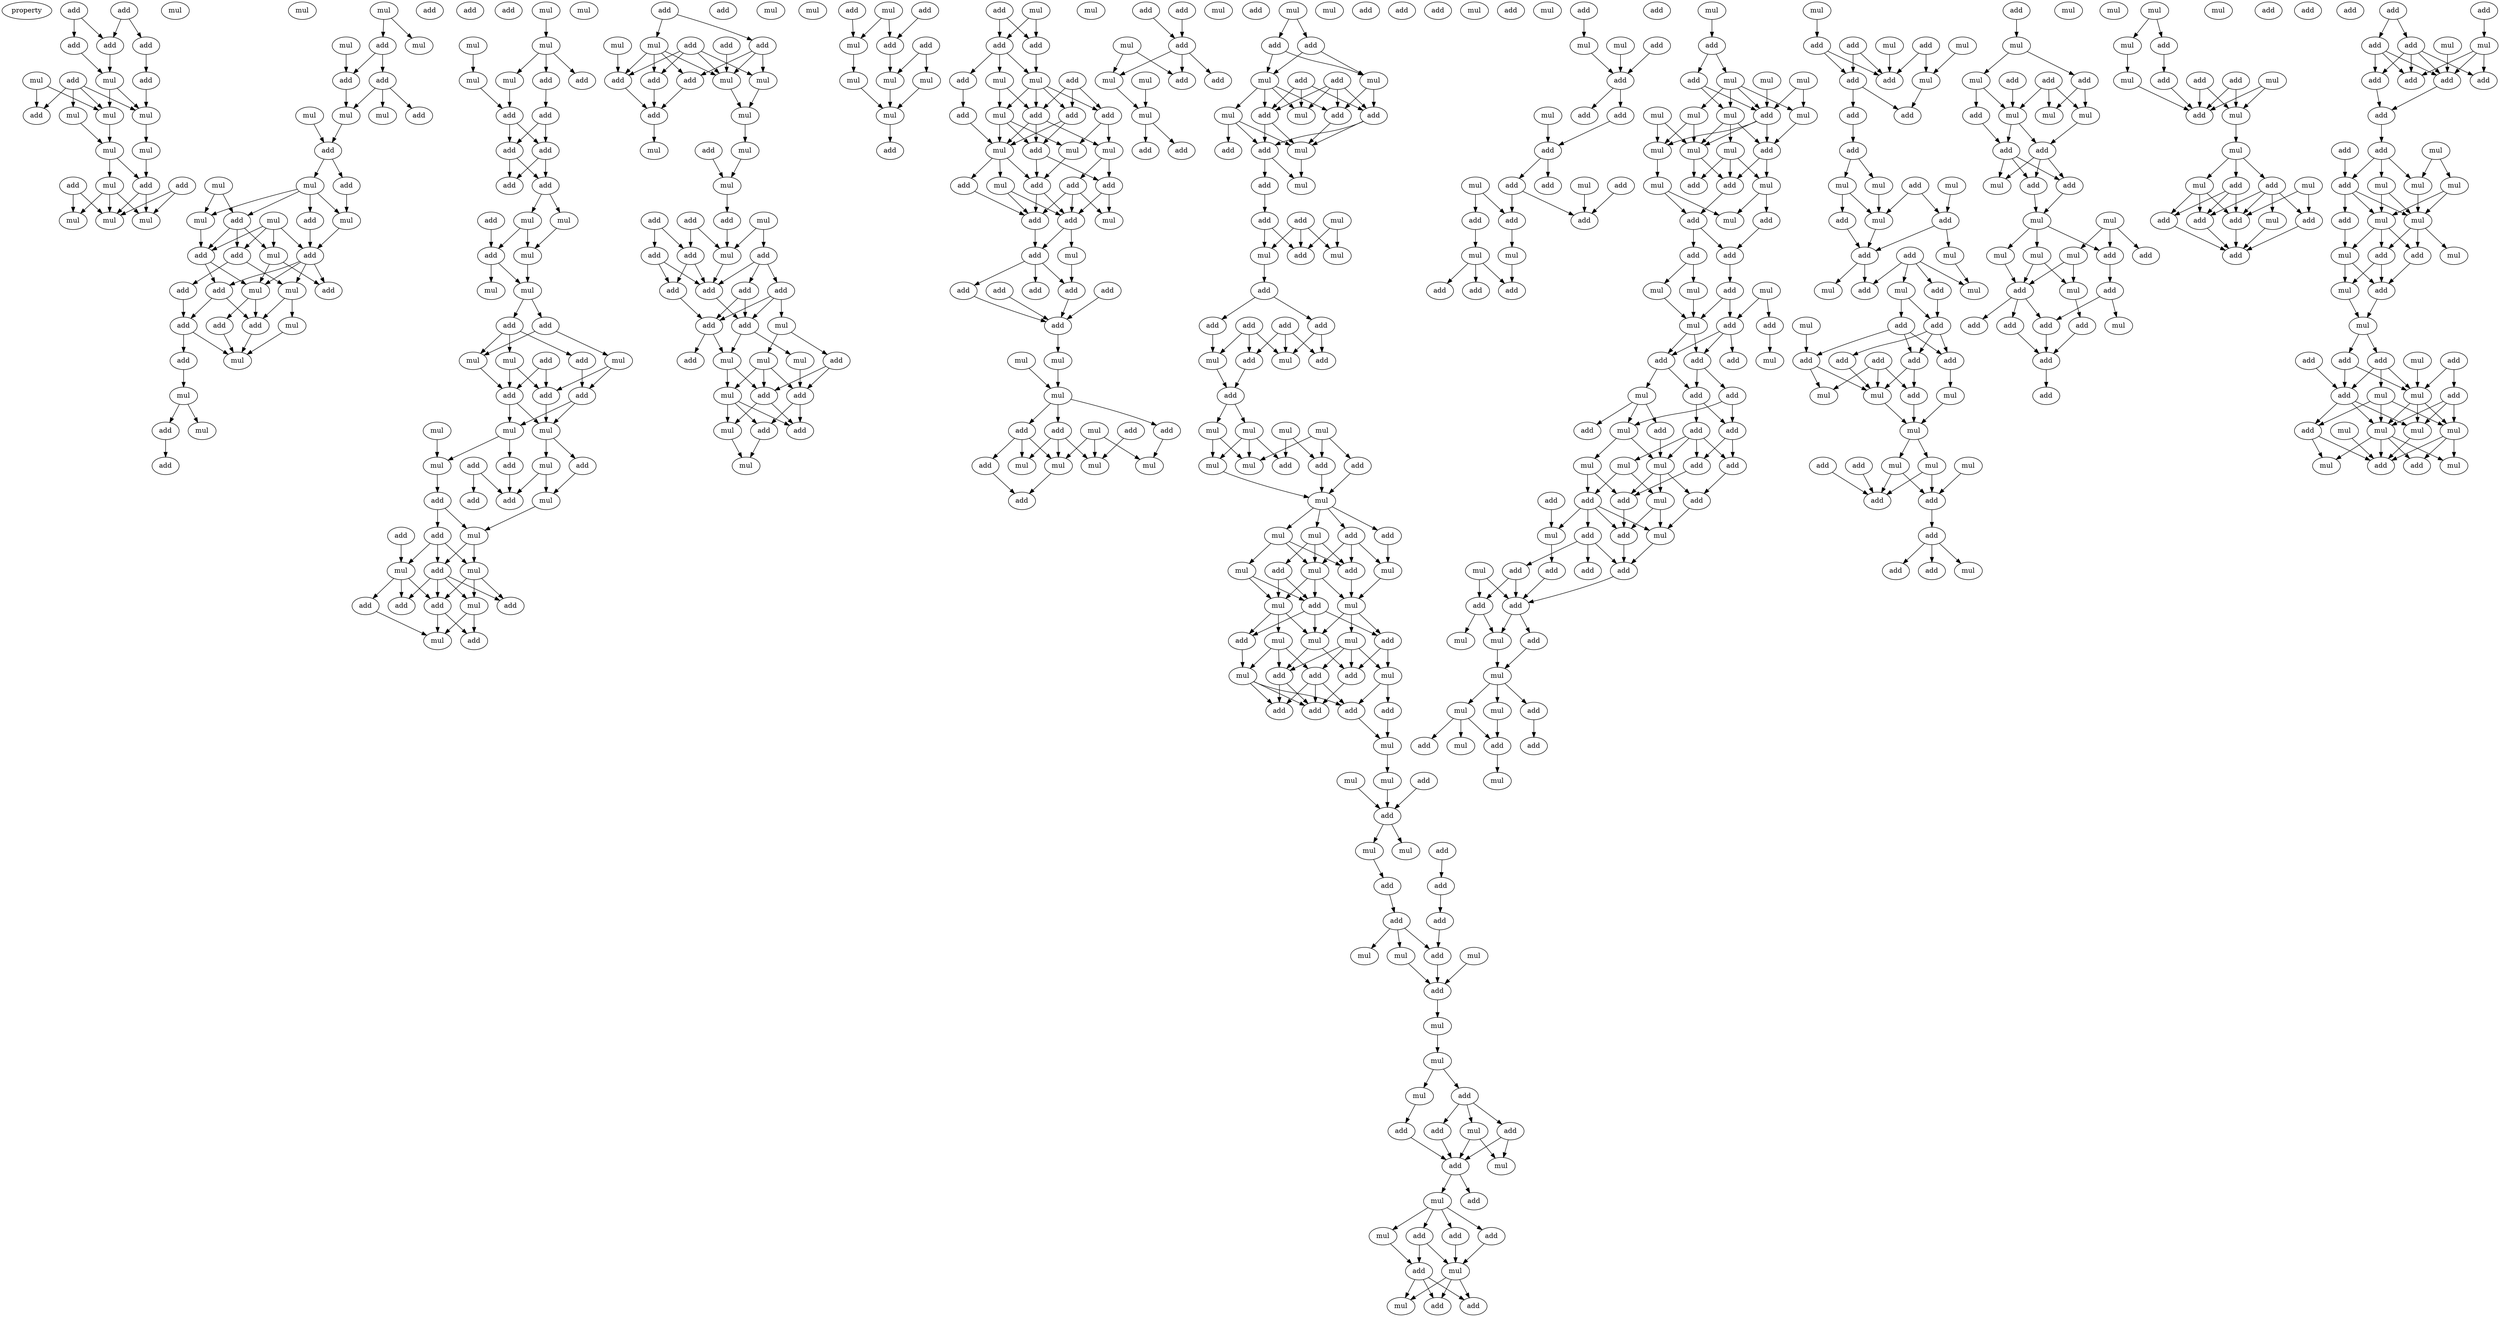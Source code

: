 digraph {
    node [fontcolor=black]
    property [mul=2,lf=1.8]
    0 [ label = add ];
    1 [ label = add ];
    2 [ label = add ];
    3 [ label = add ];
    4 [ label = add ];
    5 [ label = mul ];
    6 [ label = mul ];
    7 [ label = add ];
    8 [ label = add ];
    9 [ label = add ];
    10 [ label = mul ];
    11 [ label = mul ];
    12 [ label = mul ];
    13 [ label = mul ];
    14 [ label = mul ];
    15 [ label = mul ];
    16 [ label = mul ];
    17 [ label = add ];
    18 [ label = add ];
    19 [ label = add ];
    20 [ label = mul ];
    21 [ label = mul ];
    22 [ label = mul ];
    23 [ label = mul ];
    24 [ label = mul ];
    25 [ label = add ];
    26 [ label = add ];
    27 [ label = mul ];
    28 [ label = mul ];
    29 [ label = add ];
    30 [ label = add ];
    31 [ label = mul ];
    32 [ label = add ];
    33 [ label = mul ];
    34 [ label = mul ];
    35 [ label = add ];
    36 [ label = mul ];
    37 [ label = add ];
    38 [ label = add ];
    39 [ label = mul ];
    40 [ label = add ];
    41 [ label = mul ];
    42 [ label = add ];
    43 [ label = mul ];
    44 [ label = mul ];
    45 [ label = add ];
    46 [ label = add ];
    47 [ label = mul ];
    48 [ label = add ];
    49 [ label = add ];
    50 [ label = mul ];
    51 [ label = add ];
    52 [ label = add ];
    53 [ label = mul ];
    54 [ label = add ];
    55 [ label = mul ];
    56 [ label = add ];
    57 [ label = add ];
    58 [ label = add ];
    59 [ label = mul ];
    60 [ label = mul ];
    61 [ label = add ];
    62 [ label = mul ];
    63 [ label = add ];
    64 [ label = add ];
    65 [ label = mul ];
    66 [ label = mul ];
    67 [ label = mul ];
    68 [ label = mul ];
    69 [ label = add ];
    70 [ label = mul ];
    71 [ label = mul ];
    72 [ label = add ];
    73 [ label = add ];
    74 [ label = add ];
    75 [ label = add ];
    76 [ label = add ];
    77 [ label = add ];
    78 [ label = add ];
    79 [ label = add ];
    80 [ label = mul ];
    81 [ label = mul ];
    82 [ label = add ];
    83 [ label = mul ];
    84 [ label = mul ];
    85 [ label = mul ];
    86 [ label = add ];
    87 [ label = add ];
    88 [ label = add ];
    89 [ label = add ];
    90 [ label = mul ];
    91 [ label = mul ];
    92 [ label = mul ];
    93 [ label = add ];
    94 [ label = add ];
    95 [ label = add ];
    96 [ label = mul ];
    97 [ label = mul ];
    98 [ label = mul ];
    99 [ label = add ];
    100 [ label = add ];
    101 [ label = mul ];
    102 [ label = add ];
    103 [ label = mul ];
    104 [ label = add ];
    105 [ label = mul ];
    106 [ label = add ];
    107 [ label = add ];
    108 [ label = add ];
    109 [ label = mul ];
    110 [ label = add ];
    111 [ label = mul ];
    112 [ label = mul ];
    113 [ label = add ];
    114 [ label = add ];
    115 [ label = add ];
    116 [ label = add ];
    117 [ label = add ];
    118 [ label = mul ];
    119 [ label = mul ];
    120 [ label = add ];
    121 [ label = add ];
    122 [ label = add ];
    123 [ label = add ];
    124 [ label = mul ];
    125 [ label = add ];
    126 [ label = mul ];
    127 [ label = add ];
    128 [ label = mul ];
    129 [ label = add ];
    130 [ label = add ];
    131 [ label = mul ];
    132 [ label = mul ];
    133 [ label = add ];
    134 [ label = add ];
    135 [ label = mul ];
    136 [ label = add ];
    137 [ label = mul ];
    138 [ label = mul ];
    139 [ label = mul ];
    140 [ label = mul ];
    141 [ label = add ];
    142 [ label = add ];
    143 [ label = add ];
    144 [ label = add ];
    145 [ label = mul ];
    146 [ label = add ];
    147 [ label = add ];
    148 [ label = add ];
    149 [ label = add ];
    150 [ label = add ];
    151 [ label = add ];
    152 [ label = add ];
    153 [ label = mul ];
    154 [ label = add ];
    155 [ label = mul ];
    156 [ label = mul ];
    157 [ label = mul ];
    158 [ label = add ];
    159 [ label = add ];
    160 [ label = add ];
    161 [ label = add ];
    162 [ label = mul ];
    163 [ label = add ];
    164 [ label = mul ];
    165 [ label = add ];
    166 [ label = mul ];
    167 [ label = mul ];
    168 [ label = mul ];
    169 [ label = add ];
    170 [ label = add ];
    171 [ label = add ];
    172 [ label = mul ];
    173 [ label = add ];
    174 [ label = mul ];
    175 [ label = mul ];
    176 [ label = mul ];
    177 [ label = mul ];
    178 [ label = add ];
    179 [ label = add ];
    180 [ label = mul ];
    181 [ label = add ];
    182 [ label = add ];
    183 [ label = mul ];
    184 [ label = add ];
    185 [ label = add ];
    186 [ label = mul ];
    187 [ label = add ];
    188 [ label = mul ];
    189 [ label = add ];
    190 [ label = add ];
    191 [ label = add ];
    192 [ label = mul ];
    193 [ label = add ];
    194 [ label = mul ];
    195 [ label = mul ];
    196 [ label = add ];
    197 [ label = add ];
    198 [ label = add ];
    199 [ label = add ];
    200 [ label = mul ];
    201 [ label = mul ];
    202 [ label = add ];
    203 [ label = add ];
    204 [ label = add ];
    205 [ label = mul ];
    206 [ label = add ];
    207 [ label = add ];
    208 [ label = add ];
    209 [ label = add ];
    210 [ label = add ];
    211 [ label = add ];
    212 [ label = mul ];
    213 [ label = mul ];
    214 [ label = mul ];
    215 [ label = mul ];
    216 [ label = add ];
    217 [ label = add ];
    218 [ label = add ];
    219 [ label = add ];
    220 [ label = mul ];
    221 [ label = mul ];
    222 [ label = mul ];
    223 [ label = mul ];
    224 [ label = mul ];
    225 [ label = add ];
    226 [ label = add ];
    227 [ label = add ];
    228 [ label = add ];
    229 [ label = mul ];
    230 [ label = add ];
    231 [ label = mul ];
    232 [ label = add ];
    233 [ label = add ];
    234 [ label = mul ];
    235 [ label = mul ];
    236 [ label = mul ];
    237 [ label = add ];
    238 [ label = add ];
    239 [ label = add ];
    240 [ label = mul ];
    241 [ label = add ];
    242 [ label = add ];
    243 [ label = add ];
    244 [ label = add ];
    245 [ label = mul ];
    246 [ label = mul ];
    247 [ label = mul ];
    248 [ label = add ];
    249 [ label = add ];
    250 [ label = mul ];
    251 [ label = add ];
    252 [ label = mul ];
    253 [ label = add ];
    254 [ label = add ];
    255 [ label = mul ];
    256 [ label = add ];
    257 [ label = add ];
    258 [ label = add ];
    259 [ label = mul ];
    260 [ label = mul ];
    261 [ label = mul ];
    262 [ label = add ];
    263 [ label = mul ];
    264 [ label = add ];
    265 [ label = add ];
    266 [ label = add ];
    267 [ label = add ];
    268 [ label = add ];
    269 [ label = add ];
    270 [ label = add ];
    271 [ label = mul ];
    272 [ label = mul ];
    273 [ label = add ];
    274 [ label = mul ];
    275 [ label = mul ];
    276 [ label = mul ];
    277 [ label = mul ];
    278 [ label = mul ];
    279 [ label = add ];
    280 [ label = mul ];
    281 [ label = add ];
    282 [ label = add ];
    283 [ label = mul ];
    284 [ label = add ];
    285 [ label = mul ];
    286 [ label = add ];
    287 [ label = mul ];
    288 [ label = mul ];
    289 [ label = mul ];
    290 [ label = add ];
    291 [ label = mul ];
    292 [ label = add ];
    293 [ label = mul ];
    294 [ label = mul ];
    295 [ label = add ];
    296 [ label = mul ];
    297 [ label = add ];
    298 [ label = mul ];
    299 [ label = add ];
    300 [ label = mul ];
    301 [ label = add ];
    302 [ label = mul ];
    303 [ label = mul ];
    304 [ label = add ];
    305 [ label = add ];
    306 [ label = add ];
    307 [ label = add ];
    308 [ label = add ];
    309 [ label = add ];
    310 [ label = mul ];
    311 [ label = add ];
    312 [ label = mul ];
    313 [ label = add ];
    314 [ label = mul ];
    315 [ label = add ];
    316 [ label = add ];
    317 [ label = mul ];
    318 [ label = mul ];
    319 [ label = add ];
    320 [ label = add ];
    321 [ label = add ];
    322 [ label = add ];
    323 [ label = add ];
    324 [ label = add ];
    325 [ label = mul ];
    326 [ label = mul ];
    327 [ label = mul ];
    328 [ label = add ];
    329 [ label = add ];
    330 [ label = mul ];
    331 [ label = mul ];
    332 [ label = add ];
    333 [ label = mul ];
    334 [ label = mul ];
    335 [ label = add ];
    336 [ label = add ];
    337 [ label = mul ];
    338 [ label = add ];
    339 [ label = add ];
    340 [ label = mul ];
    341 [ label = mul ];
    342 [ label = add ];
    343 [ label = add ];
    344 [ label = add ];
    345 [ label = mul ];
    346 [ label = add ];
    347 [ label = add ];
    348 [ label = mul ];
    349 [ label = add ];
    350 [ label = add ];
    351 [ label = mul ];
    352 [ label = mul ];
    353 [ label = add ];
    354 [ label = add ];
    355 [ label = add ];
    356 [ label = mul ];
    357 [ label = mul ];
    358 [ label = add ];
    359 [ label = add ];
    360 [ label = add ];
    361 [ label = mul ];
    362 [ label = add ];
    363 [ label = add ];
    364 [ label = add ];
    365 [ label = add ];
    366 [ label = add ];
    367 [ label = mul ];
    368 [ label = mul ];
    369 [ label = add ];
    370 [ label = add ];
    371 [ label = add ];
    372 [ label = mul ];
    373 [ label = mul ];
    374 [ label = add ];
    375 [ label = mul ];
    376 [ label = add ];
    377 [ label = add ];
    378 [ label = add ];
    379 [ label = mul ];
    380 [ label = add ];
    381 [ label = mul ];
    382 [ label = mul ];
    383 [ label = mul ];
    384 [ label = mul ];
    385 [ label = mul ];
    386 [ label = add ];
    387 [ label = mul ];
    388 [ label = mul ];
    389 [ label = mul ];
    390 [ label = mul ];
    391 [ label = add ];
    392 [ label = mul ];
    393 [ label = add ];
    394 [ label = add ];
    395 [ label = mul ];
    396 [ label = add ];
    397 [ label = mul ];
    398 [ label = add ];
    399 [ label = add ];
    400 [ label = add ];
    401 [ label = mul ];
    402 [ label = mul ];
    403 [ label = add ];
    404 [ label = mul ];
    405 [ label = mul ];
    406 [ label = add ];
    407 [ label = add ];
    408 [ label = mul ];
    409 [ label = add ];
    410 [ label = add ];
    411 [ label = add ];
    412 [ label = mul ];
    413 [ label = add ];
    414 [ label = add ];
    415 [ label = add ];
    416 [ label = add ];
    417 [ label = add ];
    418 [ label = add ];
    419 [ label = mul ];
    420 [ label = mul ];
    421 [ label = mul ];
    422 [ label = mul ];
    423 [ label = add ];
    424 [ label = add ];
    425 [ label = mul ];
    426 [ label = add ];
    427 [ label = add ];
    428 [ label = add ];
    429 [ label = add ];
    430 [ label = mul ];
    431 [ label = add ];
    432 [ label = add ];
    433 [ label = mul ];
    434 [ label = add ];
    435 [ label = add ];
    436 [ label = mul ];
    437 [ label = add ];
    438 [ label = add ];
    439 [ label = add ];
    440 [ label = add ];
    441 [ label = mul ];
    442 [ label = add ];
    443 [ label = mul ];
    444 [ label = mul ];
    445 [ label = mul ];
    446 [ label = mul ];
    447 [ label = add ];
    448 [ label = add ];
    449 [ label = add ];
    450 [ label = add ];
    451 [ label = mul ];
    452 [ label = mul ];
    453 [ label = mul ];
    454 [ label = add ];
    455 [ label = mul ];
    456 [ label = add ];
    457 [ label = mul ];
    458 [ label = add ];
    459 [ label = mul ];
    460 [ label = add ];
    461 [ label = add ];
    462 [ label = add ];
    463 [ label = add ];
    464 [ label = add ];
    465 [ label = mul ];
    466 [ label = add ];
    467 [ label = mul ];
    468 [ label = mul ];
    469 [ label = add ];
    470 [ label = add ];
    471 [ label = mul ];
    472 [ label = add ];
    473 [ label = mul ];
    474 [ label = add ];
    475 [ label = mul ];
    476 [ label = add ];
    477 [ label = mul ];
    478 [ label = mul ];
    479 [ label = add ];
    480 [ label = add ];
    481 [ label = add ];
    482 [ label = mul ];
    483 [ label = add ];
    484 [ label = add ];
    485 [ label = add ];
    486 [ label = add ];
    487 [ label = add ];
    488 [ label = mul ];
    489 [ label = add ];
    490 [ label = mul ];
    491 [ label = mul ];
    492 [ label = mul ];
    493 [ label = add ];
    494 [ label = mul ];
    495 [ label = mul ];
    496 [ label = mul ];
    497 [ label = add ];
    498 [ label = add ];
    499 [ label = add ];
    500 [ label = add ];
    501 [ label = add ];
    502 [ label = add ];
    503 [ label = mul ];
    504 [ label = add ];
    505 [ label = mul ];
    506 [ label = mul ];
    507 [ label = add ];
    508 [ label = mul ];
    509 [ label = mul ];
    510 [ label = add ];
    511 [ label = add ];
    512 [ label = add ];
    513 [ label = mul ];
    514 [ label = mul ];
    515 [ label = mul ];
    516 [ label = add ];
    517 [ label = add ];
    518 [ label = mul ];
    519 [ label = add ];
    520 [ label = add ];
    521 [ label = mul ];
    522 [ label = mul ];
    523 [ label = mul ];
    524 [ label = mul ];
    525 [ label = add ];
    526 [ label = mul ];
    527 [ label = add ];
    528 [ label = add ];
    529 [ label = mul ];
    530 [ label = add ];
    531 [ label = add ];
    532 [ label = add ];
    533 [ label = add ];
    534 [ label = add ];
    535 [ label = mul ];
    536 [ label = add ];
    537 [ label = add ];
    538 [ label = mul ];
    539 [ label = mul ];
    540 [ label = add ];
    541 [ label = add ];
    542 [ label = add ];
    543 [ label = mul ];
    544 [ label = add ];
    545 [ label = add ];
    546 [ label = add ];
    547 [ label = add ];
    548 [ label = mul ];
    549 [ label = mul ];
    550 [ label = add ];
    551 [ label = mul ];
    552 [ label = mul ];
    553 [ label = mul ];
    554 [ label = add ];
    555 [ label = mul ];
    556 [ label = add ];
    557 [ label = mul ];
    558 [ label = add ];
    559 [ label = add ];
    560 [ label = add ];
    561 [ label = add ];
    562 [ label = add ];
    563 [ label = add ];
    564 [ label = add ];
    565 [ label = mul ];
    566 [ label = add ];
    567 [ label = add ];
    568 [ label = mul ];
    569 [ label = add ];
    570 [ label = add ];
    571 [ label = add ];
    572 [ label = add ];
    573 [ label = add ];
    574 [ label = add ];
    575 [ label = add ];
    576 [ label = mul ];
    577 [ label = mul ];
    578 [ label = add ];
    579 [ label = mul ];
    580 [ label = mul ];
    581 [ label = add ];
    582 [ label = mul ];
    583 [ label = mul ];
    584 [ label = mul ];
    585 [ label = add ];
    586 [ label = add ];
    587 [ label = mul ];
    588 [ label = add ];
    589 [ label = mul ];
    590 [ label = mul ];
    591 [ label = add ];
    592 [ label = add ];
    593 [ label = add ];
    594 [ label = add ];
    595 [ label = mul ];
    596 [ label = mul ];
    597 [ label = add ];
    598 [ label = add ];
    599 [ label = mul ];
    600 [ label = add ];
    601 [ label = mul ];
    602 [ label = mul ];
    603 [ label = mul ];
    604 [ label = mul ];
    605 [ label = mul ];
    606 [ label = mul ];
    607 [ label = add ];
    608 [ label = add ];
    0 -> 2 [ name = 0 ];
    0 -> 4 [ name = 1 ];
    1 -> 3 [ name = 2 ];
    1 -> 4 [ name = 3 ];
    2 -> 8 [ name = 4 ];
    3 -> 5 [ name = 5 ];
    4 -> 5 [ name = 6 ];
    5 -> 10 [ name = 7 ];
    5 -> 11 [ name = 8 ];
    6 -> 9 [ name = 9 ];
    6 -> 11 [ name = 10 ];
    7 -> 9 [ name = 11 ];
    7 -> 10 [ name = 12 ];
    7 -> 11 [ name = 13 ];
    7 -> 12 [ name = 14 ];
    8 -> 10 [ name = 15 ];
    10 -> 15 [ name = 16 ];
    11 -> 14 [ name = 17 ];
    12 -> 14 [ name = 18 ];
    14 -> 18 [ name = 19 ];
    14 -> 20 [ name = 20 ];
    15 -> 18 [ name = 21 ];
    17 -> 21 [ name = 22 ];
    17 -> 22 [ name = 23 ];
    18 -> 22 [ name = 24 ];
    18 -> 23 [ name = 25 ];
    19 -> 22 [ name = 26 ];
    19 -> 23 [ name = 27 ];
    20 -> 21 [ name = 28 ];
    20 -> 22 [ name = 29 ];
    20 -> 23 [ name = 30 ];
    24 -> 26 [ name = 31 ];
    24 -> 28 [ name = 32 ];
    26 -> 29 [ name = 33 ];
    26 -> 30 [ name = 34 ];
    27 -> 29 [ name = 35 ];
    29 -> 34 [ name = 36 ];
    30 -> 31 [ name = 37 ];
    30 -> 32 [ name = 38 ];
    30 -> 34 [ name = 39 ];
    33 -> 35 [ name = 40 ];
    34 -> 35 [ name = 41 ];
    35 -> 36 [ name = 42 ];
    35 -> 37 [ name = 43 ];
    36 -> 40 [ name = 44 ];
    36 -> 41 [ name = 45 ];
    36 -> 42 [ name = 46 ];
    36 -> 43 [ name = 47 ];
    37 -> 41 [ name = 48 ];
    39 -> 42 [ name = 49 ];
    39 -> 43 [ name = 50 ];
    40 -> 48 [ name = 51 ];
    41 -> 48 [ name = 52 ];
    42 -> 45 [ name = 53 ];
    42 -> 46 [ name = 54 ];
    42 -> 47 [ name = 55 ];
    43 -> 46 [ name = 56 ];
    44 -> 45 [ name = 57 ];
    44 -> 46 [ name = 58 ];
    44 -> 47 [ name = 59 ];
    44 -> 48 [ name = 60 ];
    45 -> 51 [ name = 61 ];
    45 -> 53 [ name = 62 ];
    46 -> 49 [ name = 63 ];
    46 -> 50 [ name = 64 ];
    47 -> 50 [ name = 65 ];
    47 -> 52 [ name = 66 ];
    48 -> 49 [ name = 67 ];
    48 -> 50 [ name = 68 ];
    48 -> 52 [ name = 69 ];
    48 -> 53 [ name = 70 ];
    49 -> 54 [ name = 71 ];
    49 -> 56 [ name = 72 ];
    50 -> 54 [ name = 73 ];
    50 -> 57 [ name = 74 ];
    51 -> 56 [ name = 75 ];
    53 -> 54 [ name = 76 ];
    53 -> 55 [ name = 77 ];
    54 -> 59 [ name = 78 ];
    55 -> 59 [ name = 79 ];
    56 -> 58 [ name = 80 ];
    56 -> 59 [ name = 81 ];
    57 -> 59 [ name = 82 ];
    58 -> 60 [ name = 83 ];
    60 -> 61 [ name = 84 ];
    60 -> 62 [ name = 85 ];
    61 -> 63 [ name = 86 ];
    65 -> 67 [ name = 87 ];
    66 -> 70 [ name = 88 ];
    67 -> 68 [ name = 89 ];
    67 -> 69 [ name = 90 ];
    67 -> 72 [ name = 91 ];
    68 -> 73 [ name = 92 ];
    70 -> 73 [ name = 93 ];
    72 -> 74 [ name = 94 ];
    73 -> 75 [ name = 95 ];
    73 -> 76 [ name = 96 ];
    74 -> 75 [ name = 97 ];
    74 -> 76 [ name = 98 ];
    75 -> 77 [ name = 99 ];
    75 -> 78 [ name = 100 ];
    76 -> 77 [ name = 101 ];
    76 -> 78 [ name = 102 ];
    77 -> 80 [ name = 103 ];
    77 -> 81 [ name = 104 ];
    79 -> 82 [ name = 105 ];
    80 -> 83 [ name = 106 ];
    81 -> 82 [ name = 107 ];
    81 -> 83 [ name = 108 ];
    82 -> 84 [ name = 109 ];
    82 -> 85 [ name = 110 ];
    83 -> 84 [ name = 111 ];
    84 -> 86 [ name = 112 ];
    84 -> 87 [ name = 113 ];
    86 -> 90 [ name = 114 ];
    86 -> 91 [ name = 115 ];
    87 -> 89 [ name = 116 ];
    87 -> 91 [ name = 117 ];
    87 -> 92 [ name = 118 ];
    88 -> 93 [ name = 119 ];
    88 -> 95 [ name = 120 ];
    89 -> 94 [ name = 121 ];
    90 -> 93 [ name = 122 ];
    90 -> 94 [ name = 123 ];
    91 -> 95 [ name = 124 ];
    92 -> 93 [ name = 125 ];
    92 -> 95 [ name = 126 ];
    93 -> 98 [ name = 127 ];
    94 -> 97 [ name = 128 ];
    94 -> 98 [ name = 129 ];
    95 -> 97 [ name = 130 ];
    95 -> 98 [ name = 131 ];
    96 -> 103 [ name = 132 ];
    97 -> 100 [ name = 133 ];
    97 -> 103 [ name = 134 ];
    98 -> 101 [ name = 135 ];
    98 -> 102 [ name = 136 ];
    99 -> 104 [ name = 137 ];
    99 -> 107 [ name = 138 ];
    100 -> 104 [ name = 139 ];
    101 -> 104 [ name = 140 ];
    101 -> 105 [ name = 141 ];
    102 -> 105 [ name = 142 ];
    103 -> 106 [ name = 143 ];
    105 -> 109 [ name = 144 ];
    106 -> 108 [ name = 145 ];
    106 -> 109 [ name = 146 ];
    108 -> 111 [ name = 147 ];
    108 -> 112 [ name = 148 ];
    108 -> 113 [ name = 149 ];
    109 -> 111 [ name = 150 ];
    109 -> 113 [ name = 151 ];
    110 -> 112 [ name = 152 ];
    111 -> 115 [ name = 153 ];
    111 -> 116 [ name = 154 ];
    111 -> 118 [ name = 155 ];
    112 -> 114 [ name = 156 ];
    112 -> 115 [ name = 157 ];
    112 -> 117 [ name = 158 ];
    113 -> 115 [ name = 159 ];
    113 -> 116 [ name = 160 ];
    113 -> 117 [ name = 161 ];
    113 -> 118 [ name = 162 ];
    114 -> 119 [ name = 163 ];
    115 -> 119 [ name = 164 ];
    115 -> 120 [ name = 165 ];
    118 -> 119 [ name = 166 ];
    118 -> 120 [ name = 167 ];
    121 -> 122 [ name = 168 ];
    121 -> 126 [ name = 169 ];
    122 -> 127 [ name = 170 ];
    122 -> 128 [ name = 171 ];
    122 -> 131 [ name = 172 ];
    123 -> 131 [ name = 173 ];
    124 -> 129 [ name = 174 ];
    125 -> 128 [ name = 175 ];
    125 -> 129 [ name = 176 ];
    125 -> 130 [ name = 177 ];
    125 -> 131 [ name = 178 ];
    126 -> 127 [ name = 179 ];
    126 -> 129 [ name = 180 ];
    126 -> 130 [ name = 181 ];
    126 -> 131 [ name = 182 ];
    127 -> 133 [ name = 183 ];
    128 -> 132 [ name = 184 ];
    129 -> 133 [ name = 185 ];
    130 -> 133 [ name = 186 ];
    131 -> 132 [ name = 187 ];
    132 -> 137 [ name = 188 ];
    133 -> 138 [ name = 189 ];
    136 -> 139 [ name = 190 ];
    137 -> 139 [ name = 191 ];
    139 -> 142 [ name = 192 ];
    140 -> 144 [ name = 193 ];
    140 -> 145 [ name = 194 ];
    141 -> 145 [ name = 195 ];
    141 -> 146 [ name = 196 ];
    142 -> 145 [ name = 197 ];
    143 -> 146 [ name = 198 ];
    143 -> 147 [ name = 199 ];
    144 -> 149 [ name = 200 ];
    144 -> 150 [ name = 201 ];
    144 -> 151 [ name = 202 ];
    145 -> 149 [ name = 203 ];
    146 -> 148 [ name = 204 ];
    146 -> 149 [ name = 205 ];
    147 -> 148 [ name = 206 ];
    147 -> 149 [ name = 207 ];
    148 -> 152 [ name = 208 ];
    149 -> 154 [ name = 209 ];
    150 -> 152 [ name = 210 ];
    150 -> 153 [ name = 211 ];
    150 -> 154 [ name = 212 ];
    151 -> 152 [ name = 213 ];
    151 -> 154 [ name = 214 ];
    152 -> 155 [ name = 215 ];
    152 -> 158 [ name = 216 ];
    153 -> 157 [ name = 217 ];
    153 -> 159 [ name = 218 ];
    154 -> 155 [ name = 219 ];
    154 -> 156 [ name = 220 ];
    155 -> 160 [ name = 221 ];
    155 -> 162 [ name = 222 ];
    156 -> 161 [ name = 223 ];
    157 -> 160 [ name = 224 ];
    157 -> 161 [ name = 225 ];
    157 -> 162 [ name = 226 ];
    159 -> 160 [ name = 227 ];
    159 -> 161 [ name = 228 ];
    160 -> 163 [ name = 229 ];
    160 -> 164 [ name = 230 ];
    161 -> 163 [ name = 231 ];
    161 -> 165 [ name = 232 ];
    162 -> 163 [ name = 233 ];
    162 -> 164 [ name = 234 ];
    162 -> 165 [ name = 235 ];
    164 -> 167 [ name = 236 ];
    165 -> 167 [ name = 237 ];
    168 -> 172 [ name = 238 ];
    168 -> 173 [ name = 239 ];
    169 -> 173 [ name = 240 ];
    170 -> 172 [ name = 241 ];
    171 -> 175 [ name = 242 ];
    171 -> 176 [ name = 243 ];
    172 -> 174 [ name = 244 ];
    173 -> 176 [ name = 245 ];
    174 -> 177 [ name = 246 ];
    175 -> 177 [ name = 247 ];
    176 -> 177 [ name = 248 ];
    177 -> 178 [ name = 249 ];
    179 -> 181 [ name = 250 ];
    179 -> 182 [ name = 251 ];
    180 -> 181 [ name = 252 ];
    180 -> 182 [ name = 253 ];
    181 -> 183 [ name = 254 ];
    182 -> 183 [ name = 255 ];
    182 -> 184 [ name = 256 ];
    182 -> 186 [ name = 257 ];
    183 -> 188 [ name = 258 ];
    183 -> 189 [ name = 259 ];
    183 -> 190 [ name = 260 ];
    183 -> 191 [ name = 261 ];
    184 -> 187 [ name = 262 ];
    185 -> 189 [ name = 263 ];
    185 -> 190 [ name = 264 ];
    185 -> 191 [ name = 265 ];
    186 -> 188 [ name = 266 ];
    186 -> 191 [ name = 267 ];
    187 -> 195 [ name = 268 ];
    188 -> 193 [ name = 269 ];
    188 -> 194 [ name = 270 ];
    188 -> 195 [ name = 271 ];
    189 -> 193 [ name = 272 ];
    189 -> 195 [ name = 273 ];
    190 -> 192 [ name = 274 ];
    190 -> 194 [ name = 275 ];
    191 -> 192 [ name = 276 ];
    191 -> 193 [ name = 277 ];
    191 -> 195 [ name = 278 ];
    192 -> 198 [ name = 279 ];
    192 -> 199 [ name = 280 ];
    193 -> 197 [ name = 281 ];
    193 -> 199 [ name = 282 ];
    194 -> 197 [ name = 283 ];
    195 -> 196 [ name = 284 ];
    195 -> 197 [ name = 285 ];
    195 -> 200 [ name = 286 ];
    196 -> 202 [ name = 287 ];
    197 -> 202 [ name = 288 ];
    197 -> 203 [ name = 289 ];
    198 -> 201 [ name = 290 ];
    198 -> 202 [ name = 291 ];
    198 -> 203 [ name = 292 ];
    199 -> 201 [ name = 293 ];
    199 -> 203 [ name = 294 ];
    200 -> 202 [ name = 295 ];
    200 -> 203 [ name = 296 ];
    202 -> 204 [ name = 297 ];
    203 -> 204 [ name = 298 ];
    203 -> 205 [ name = 299 ];
    204 -> 206 [ name = 300 ];
    204 -> 207 [ name = 301 ];
    204 -> 209 [ name = 302 ];
    205 -> 206 [ name = 303 ];
    206 -> 211 [ name = 304 ];
    207 -> 211 [ name = 305 ];
    208 -> 211 [ name = 306 ];
    210 -> 211 [ name = 307 ];
    211 -> 214 [ name = 308 ];
    213 -> 215 [ name = 309 ];
    214 -> 215 [ name = 310 ];
    215 -> 217 [ name = 311 ];
    215 -> 218 [ name = 312 ];
    215 -> 219 [ name = 313 ];
    216 -> 224 [ name = 314 ];
    217 -> 223 [ name = 315 ];
    218 -> 221 [ name = 316 ];
    218 -> 222 [ name = 317 ];
    218 -> 225 [ name = 318 ];
    219 -> 221 [ name = 319 ];
    219 -> 222 [ name = 320 ];
    219 -> 224 [ name = 321 ];
    220 -> 222 [ name = 322 ];
    220 -> 223 [ name = 323 ];
    220 -> 224 [ name = 324 ];
    222 -> 226 [ name = 325 ];
    225 -> 226 [ name = 326 ];
    227 -> 230 [ name = 327 ];
    228 -> 230 [ name = 328 ];
    229 -> 231 [ name = 329 ];
    229 -> 232 [ name = 330 ];
    230 -> 231 [ name = 331 ];
    230 -> 232 [ name = 332 ];
    230 -> 233 [ name = 333 ];
    231 -> 236 [ name = 334 ];
    235 -> 236 [ name = 335 ];
    236 -> 238 [ name = 336 ];
    236 -> 239 [ name = 337 ];
    240 -> 241 [ name = 338 ];
    240 -> 242 [ name = 339 ];
    241 -> 245 [ name = 340 ];
    241 -> 246 [ name = 341 ];
    242 -> 245 [ name = 342 ];
    242 -> 246 [ name = 343 ];
    243 -> 248 [ name = 344 ];
    243 -> 249 [ name = 345 ];
    243 -> 250 [ name = 346 ];
    244 -> 248 [ name = 347 ];
    244 -> 249 [ name = 348 ];
    244 -> 250 [ name = 349 ];
    244 -> 251 [ name = 350 ];
    245 -> 247 [ name = 351 ];
    245 -> 249 [ name = 352 ];
    245 -> 250 [ name = 353 ];
    245 -> 251 [ name = 354 ];
    246 -> 248 [ name = 355 ];
    246 -> 251 [ name = 356 ];
    247 -> 252 [ name = 357 ];
    247 -> 253 [ name = 358 ];
    247 -> 254 [ name = 359 ];
    248 -> 252 [ name = 360 ];
    248 -> 253 [ name = 361 ];
    249 -> 252 [ name = 362 ];
    249 -> 253 [ name = 363 ];
    251 -> 252 [ name = 364 ];
    252 -> 255 [ name = 365 ];
    253 -> 255 [ name = 366 ];
    253 -> 256 [ name = 367 ];
    256 -> 257 [ name = 368 ];
    257 -> 260 [ name = 369 ];
    257 -> 262 [ name = 370 ];
    258 -> 260 [ name = 371 ];
    258 -> 262 [ name = 372 ];
    258 -> 263 [ name = 373 ];
    259 -> 262 [ name = 374 ];
    259 -> 263 [ name = 375 ];
    260 -> 264 [ name = 376 ];
    264 -> 265 [ name = 377 ];
    264 -> 268 [ name = 378 ];
    265 -> 271 [ name = 379 ];
    266 -> 269 [ name = 380 ];
    266 -> 270 [ name = 381 ];
    266 -> 272 [ name = 382 ];
    267 -> 270 [ name = 383 ];
    267 -> 271 [ name = 384 ];
    267 -> 272 [ name = 385 ];
    268 -> 269 [ name = 386 ];
    268 -> 272 [ name = 387 ];
    270 -> 273 [ name = 388 ];
    271 -> 273 [ name = 389 ];
    273 -> 274 [ name = 390 ];
    273 -> 276 [ name = 391 ];
    274 -> 278 [ name = 392 ];
    274 -> 280 [ name = 393 ];
    275 -> 281 [ name = 394 ];
    275 -> 282 [ name = 395 ];
    276 -> 278 [ name = 396 ];
    276 -> 280 [ name = 397 ];
    276 -> 282 [ name = 398 ];
    277 -> 278 [ name = 399 ];
    277 -> 279 [ name = 400 ];
    277 -> 281 [ name = 401 ];
    279 -> 283 [ name = 402 ];
    280 -> 283 [ name = 403 ];
    281 -> 283 [ name = 404 ];
    283 -> 284 [ name = 405 ];
    283 -> 285 [ name = 406 ];
    283 -> 286 [ name = 407 ];
    283 -> 287 [ name = 408 ];
    284 -> 288 [ name = 409 ];
    284 -> 290 [ name = 410 ];
    284 -> 291 [ name = 411 ];
    285 -> 288 [ name = 412 ];
    285 -> 289 [ name = 413 ];
    285 -> 290 [ name = 414 ];
    286 -> 291 [ name = 415 ];
    287 -> 288 [ name = 416 ];
    287 -> 290 [ name = 417 ];
    287 -> 292 [ name = 418 ];
    288 -> 293 [ name = 419 ];
    288 -> 294 [ name = 420 ];
    288 -> 295 [ name = 421 ];
    289 -> 293 [ name = 422 ];
    289 -> 295 [ name = 423 ];
    290 -> 294 [ name = 424 ];
    291 -> 294 [ name = 425 ];
    292 -> 293 [ name = 426 ];
    292 -> 295 [ name = 427 ];
    293 -> 296 [ name = 428 ];
    293 -> 299 [ name = 429 ];
    293 -> 300 [ name = 430 ];
    294 -> 296 [ name = 431 ];
    294 -> 297 [ name = 432 ];
    294 -> 298 [ name = 433 ];
    295 -> 296 [ name = 434 ];
    295 -> 297 [ name = 435 ];
    295 -> 299 [ name = 436 ];
    296 -> 301 [ name = 437 ];
    296 -> 304 [ name = 438 ];
    297 -> 301 [ name = 439 ];
    297 -> 303 [ name = 440 ];
    298 -> 301 [ name = 441 ];
    298 -> 303 [ name = 442 ];
    298 -> 304 [ name = 443 ];
    298 -> 305 [ name = 444 ];
    299 -> 302 [ name = 445 ];
    300 -> 302 [ name = 446 ];
    300 -> 304 [ name = 447 ];
    300 -> 305 [ name = 448 ];
    301 -> 309 [ name = 449 ];
    302 -> 306 [ name = 450 ];
    302 -> 308 [ name = 451 ];
    302 -> 309 [ name = 452 ];
    303 -> 306 [ name = 453 ];
    303 -> 307 [ name = 454 ];
    304 -> 308 [ name = 455 ];
    304 -> 309 [ name = 456 ];
    305 -> 306 [ name = 457 ];
    305 -> 308 [ name = 458 ];
    305 -> 309 [ name = 459 ];
    306 -> 310 [ name = 460 ];
    307 -> 310 [ name = 461 ];
    310 -> 314 [ name = 462 ];
    312 -> 316 [ name = 463 ];
    314 -> 316 [ name = 464 ];
    315 -> 316 [ name = 465 ];
    316 -> 317 [ name = 466 ];
    316 -> 318 [ name = 467 ];
    318 -> 321 [ name = 468 ];
    319 -> 320 [ name = 469 ];
    320 -> 323 [ name = 470 ];
    321 -> 322 [ name = 471 ];
    322 -> 324 [ name = 472 ];
    322 -> 325 [ name = 473 ];
    322 -> 327 [ name = 474 ];
    323 -> 324 [ name = 475 ];
    324 -> 329 [ name = 476 ];
    325 -> 329 [ name = 477 ];
    326 -> 329 [ name = 478 ];
    329 -> 330 [ name = 479 ];
    330 -> 331 [ name = 480 ];
    331 -> 332 [ name = 481 ];
    331 -> 333 [ name = 482 ];
    332 -> 334 [ name = 483 ];
    332 -> 336 [ name = 484 ];
    332 -> 338 [ name = 485 ];
    333 -> 335 [ name = 486 ];
    334 -> 339 [ name = 487 ];
    334 -> 340 [ name = 488 ];
    335 -> 339 [ name = 489 ];
    336 -> 339 [ name = 490 ];
    336 -> 340 [ name = 491 ];
    338 -> 339 [ name = 492 ];
    339 -> 341 [ name = 493 ];
    339 -> 342 [ name = 494 ];
    341 -> 343 [ name = 495 ];
    341 -> 344 [ name = 496 ];
    341 -> 345 [ name = 497 ];
    341 -> 346 [ name = 498 ];
    343 -> 347 [ name = 499 ];
    343 -> 348 [ name = 500 ];
    344 -> 348 [ name = 501 ];
    345 -> 347 [ name = 502 ];
    346 -> 348 [ name = 503 ];
    347 -> 349 [ name = 504 ];
    347 -> 352 [ name = 505 ];
    347 -> 353 [ name = 506 ];
    348 -> 349 [ name = 507 ];
    348 -> 352 [ name = 508 ];
    348 -> 353 [ name = 509 ];
    354 -> 356 [ name = 510 ];
    356 -> 359 [ name = 511 ];
    357 -> 359 [ name = 512 ];
    358 -> 359 [ name = 513 ];
    359 -> 360 [ name = 514 ];
    359 -> 362 [ name = 515 ];
    361 -> 363 [ name = 516 ];
    362 -> 363 [ name = 517 ];
    363 -> 364 [ name = 518 ];
    363 -> 365 [ name = 519 ];
    365 -> 370 [ name = 520 ];
    365 -> 371 [ name = 521 ];
    366 -> 371 [ name = 522 ];
    367 -> 369 [ name = 523 ];
    367 -> 370 [ name = 524 ];
    368 -> 371 [ name = 525 ];
    369 -> 373 [ name = 526 ];
    370 -> 372 [ name = 527 ];
    372 -> 377 [ name = 528 ];
    373 -> 374 [ name = 529 ];
    373 -> 376 [ name = 530 ];
    373 -> 377 [ name = 531 ];
    375 -> 378 [ name = 532 ];
    378 -> 380 [ name = 533 ];
    378 -> 382 [ name = 534 ];
    379 -> 386 [ name = 535 ];
    380 -> 386 [ name = 536 ];
    380 -> 387 [ name = 537 ];
    381 -> 385 [ name = 538 ];
    381 -> 386 [ name = 539 ];
    382 -> 383 [ name = 540 ];
    382 -> 385 [ name = 541 ];
    382 -> 386 [ name = 542 ];
    382 -> 387 [ name = 543 ];
    383 -> 388 [ name = 544 ];
    383 -> 389 [ name = 545 ];
    384 -> 388 [ name = 546 ];
    384 -> 389 [ name = 547 ];
    385 -> 391 [ name = 548 ];
    386 -> 388 [ name = 549 ];
    386 -> 389 [ name = 550 ];
    386 -> 391 [ name = 551 ];
    387 -> 388 [ name = 552 ];
    387 -> 390 [ name = 553 ];
    387 -> 391 [ name = 554 ];
    388 -> 393 [ name = 555 ];
    388 -> 394 [ name = 556 ];
    389 -> 395 [ name = 557 ];
    390 -> 392 [ name = 558 ];
    390 -> 393 [ name = 559 ];
    390 -> 394 [ name = 560 ];
    391 -> 392 [ name = 561 ];
    391 -> 393 [ name = 562 ];
    392 -> 396 [ name = 563 ];
    392 -> 397 [ name = 564 ];
    393 -> 398 [ name = 565 ];
    395 -> 397 [ name = 566 ];
    395 -> 398 [ name = 567 ];
    396 -> 400 [ name = 568 ];
    398 -> 399 [ name = 569 ];
    398 -> 400 [ name = 570 ];
    399 -> 402 [ name = 571 ];
    399 -> 404 [ name = 572 ];
    400 -> 403 [ name = 573 ];
    401 -> 406 [ name = 574 ];
    401 -> 407 [ name = 575 ];
    402 -> 405 [ name = 576 ];
    403 -> 405 [ name = 577 ];
    403 -> 407 [ name = 578 ];
    404 -> 405 [ name = 579 ];
    405 -> 409 [ name = 580 ];
    405 -> 410 [ name = 581 ];
    406 -> 408 [ name = 582 ];
    407 -> 409 [ name = 583 ];
    407 -> 410 [ name = 584 ];
    407 -> 411 [ name = 585 ];
    409 -> 413 [ name = 586 ];
    409 -> 414 [ name = 587 ];
    410 -> 412 [ name = 588 ];
    410 -> 414 [ name = 589 ];
    412 -> 415 [ name = 590 ];
    412 -> 418 [ name = 591 ];
    412 -> 419 [ name = 592 ];
    413 -> 417 [ name = 593 ];
    413 -> 419 [ name = 594 ];
    414 -> 416 [ name = 595 ];
    414 -> 417 [ name = 596 ];
    416 -> 420 [ name = 597 ];
    416 -> 421 [ name = 598 ];
    416 -> 423 [ name = 599 ];
    416 -> 424 [ name = 600 ];
    417 -> 423 [ name = 601 ];
    417 -> 424 [ name = 602 ];
    418 -> 421 [ name = 603 ];
    419 -> 421 [ name = 604 ];
    419 -> 422 [ name = 605 ];
    420 -> 425 [ name = 606 ];
    420 -> 428 [ name = 607 ];
    421 -> 425 [ name = 608 ];
    421 -> 427 [ name = 609 ];
    421 -> 429 [ name = 610 ];
    422 -> 427 [ name = 611 ];
    422 -> 428 [ name = 612 ];
    423 -> 427 [ name = 613 ];
    424 -> 429 [ name = 614 ];
    425 -> 430 [ name = 615 ];
    425 -> 432 [ name = 616 ];
    426 -> 433 [ name = 617 ];
    427 -> 432 [ name = 618 ];
    428 -> 430 [ name = 619 ];
    428 -> 431 [ name = 620 ];
    428 -> 432 [ name = 621 ];
    428 -> 433 [ name = 622 ];
    429 -> 430 [ name = 623 ];
    430 -> 438 [ name = 624 ];
    431 -> 434 [ name = 625 ];
    431 -> 435 [ name = 626 ];
    431 -> 438 [ name = 627 ];
    432 -> 438 [ name = 628 ];
    433 -> 437 [ name = 629 ];
    434 -> 439 [ name = 630 ];
    434 -> 440 [ name = 631 ];
    436 -> 439 [ name = 632 ];
    436 -> 440 [ name = 633 ];
    437 -> 439 [ name = 634 ];
    438 -> 439 [ name = 635 ];
    439 -> 442 [ name = 636 ];
    439 -> 443 [ name = 637 ];
    440 -> 441 [ name = 638 ];
    440 -> 443 [ name = 639 ];
    442 -> 444 [ name = 640 ];
    443 -> 444 [ name = 641 ];
    444 -> 445 [ name = 642 ];
    444 -> 446 [ name = 643 ];
    444 -> 447 [ name = 644 ];
    445 -> 448 [ name = 645 ];
    445 -> 449 [ name = 646 ];
    445 -> 451 [ name = 647 ];
    446 -> 449 [ name = 648 ];
    447 -> 450 [ name = 649 ];
    449 -> 452 [ name = 650 ];
    453 -> 456 [ name = 651 ];
    454 -> 459 [ name = 652 ];
    454 -> 461 [ name = 653 ];
    455 -> 461 [ name = 654 ];
    456 -> 460 [ name = 655 ];
    456 -> 461 [ name = 656 ];
    457 -> 459 [ name = 657 ];
    458 -> 460 [ name = 658 ];
    458 -> 461 [ name = 659 ];
    459 -> 463 [ name = 660 ];
    460 -> 462 [ name = 661 ];
    460 -> 463 [ name = 662 ];
    462 -> 464 [ name = 663 ];
    464 -> 465 [ name = 664 ];
    464 -> 467 [ name = 665 ];
    465 -> 469 [ name = 666 ];
    465 -> 471 [ name = 667 ];
    466 -> 470 [ name = 668 ];
    466 -> 471 [ name = 669 ];
    467 -> 471 [ name = 670 ];
    468 -> 470 [ name = 671 ];
    469 -> 474 [ name = 672 ];
    470 -> 473 [ name = 673 ];
    470 -> 474 [ name = 674 ];
    471 -> 474 [ name = 675 ];
    472 -> 475 [ name = 676 ];
    472 -> 476 [ name = 677 ];
    472 -> 477 [ name = 678 ];
    472 -> 479 [ name = 679 ];
    473 -> 477 [ name = 680 ];
    474 -> 478 [ name = 681 ];
    474 -> 479 [ name = 682 ];
    475 -> 480 [ name = 683 ];
    475 -> 481 [ name = 684 ];
    476 -> 480 [ name = 685 ];
    480 -> 483 [ name = 686 ];
    480 -> 485 [ name = 687 ];
    480 -> 486 [ name = 688 ];
    481 -> 484 [ name = 689 ];
    481 -> 485 [ name = 690 ];
    481 -> 486 [ name = 691 ];
    482 -> 484 [ name = 692 ];
    483 -> 488 [ name = 693 ];
    484 -> 488 [ name = 694 ];
    484 -> 490 [ name = 695 ];
    485 -> 491 [ name = 696 ];
    486 -> 488 [ name = 697 ];
    486 -> 489 [ name = 698 ];
    487 -> 488 [ name = 699 ];
    487 -> 489 [ name = 700 ];
    487 -> 490 [ name = 701 ];
    488 -> 492 [ name = 702 ];
    489 -> 492 [ name = 703 ];
    491 -> 492 [ name = 704 ];
    492 -> 495 [ name = 705 ];
    492 -> 496 [ name = 706 ];
    493 -> 498 [ name = 707 ];
    494 -> 499 [ name = 708 ];
    495 -> 498 [ name = 709 ];
    495 -> 499 [ name = 710 ];
    496 -> 498 [ name = 711 ];
    496 -> 499 [ name = 712 ];
    497 -> 498 [ name = 713 ];
    499 -> 500 [ name = 714 ];
    500 -> 501 [ name = 715 ];
    500 -> 502 [ name = 716 ];
    500 -> 503 [ name = 717 ];
    504 -> 506 [ name = 718 ];
    506 -> 509 [ name = 719 ];
    506 -> 511 [ name = 720 ];
    507 -> 513 [ name = 721 ];
    509 -> 512 [ name = 722 ];
    509 -> 513 [ name = 723 ];
    510 -> 513 [ name = 724 ];
    510 -> 514 [ name = 725 ];
    510 -> 515 [ name = 726 ];
    511 -> 514 [ name = 727 ];
    511 -> 515 [ name = 728 ];
    512 -> 517 [ name = 729 ];
    513 -> 516 [ name = 730 ];
    513 -> 517 [ name = 731 ];
    514 -> 516 [ name = 732 ];
    516 -> 518 [ name = 733 ];
    516 -> 519 [ name = 734 ];
    516 -> 520 [ name = 735 ];
    517 -> 518 [ name = 736 ];
    517 -> 519 [ name = 737 ];
    517 -> 520 [ name = 738 ];
    519 -> 521 [ name = 739 ];
    520 -> 521 [ name = 740 ];
    521 -> 524 [ name = 741 ];
    521 -> 526 [ name = 742 ];
    521 -> 527 [ name = 743 ];
    522 -> 523 [ name = 744 ];
    522 -> 525 [ name = 745 ];
    522 -> 527 [ name = 746 ];
    523 -> 528 [ name = 747 ];
    523 -> 529 [ name = 748 ];
    524 -> 528 [ name = 749 ];
    526 -> 528 [ name = 750 ];
    526 -> 529 [ name = 751 ];
    527 -> 530 [ name = 752 ];
    528 -> 531 [ name = 753 ];
    528 -> 532 [ name = 754 ];
    528 -> 534 [ name = 755 ];
    529 -> 533 [ name = 756 ];
    530 -> 534 [ name = 757 ];
    530 -> 535 [ name = 758 ];
    532 -> 536 [ name = 759 ];
    533 -> 536 [ name = 760 ];
    534 -> 536 [ name = 761 ];
    536 -> 537 [ name = 762 ];
    538 -> 543 [ name = 763 ];
    538 -> 544 [ name = 764 ];
    543 -> 548 [ name = 765 ];
    544 -> 546 [ name = 766 ];
    545 -> 550 [ name = 767 ];
    545 -> 551 [ name = 768 ];
    546 -> 550 [ name = 769 ];
    547 -> 550 [ name = 770 ];
    547 -> 551 [ name = 771 ];
    548 -> 550 [ name = 772 ];
    549 -> 550 [ name = 773 ];
    549 -> 551 [ name = 774 ];
    551 -> 552 [ name = 775 ];
    552 -> 553 [ name = 776 ];
    552 -> 554 [ name = 777 ];
    552 -> 556 [ name = 778 ];
    553 -> 558 [ name = 779 ];
    553 -> 559 [ name = 780 ];
    553 -> 560 [ name = 781 ];
    554 -> 557 [ name = 782 ];
    554 -> 558 [ name = 783 ];
    554 -> 560 [ name = 784 ];
    554 -> 561 [ name = 785 ];
    555 -> 558 [ name = 786 ];
    555 -> 561 [ name = 787 ];
    556 -> 558 [ name = 788 ];
    556 -> 559 [ name = 789 ];
    556 -> 560 [ name = 790 ];
    557 -> 562 [ name = 791 ];
    558 -> 562 [ name = 792 ];
    559 -> 562 [ name = 793 ];
    560 -> 562 [ name = 794 ];
    561 -> 562 [ name = 795 ];
    563 -> 568 [ name = 796 ];
    564 -> 566 [ name = 797 ];
    564 -> 567 [ name = 798 ];
    565 -> 570 [ name = 799 ];
    566 -> 569 [ name = 800 ];
    566 -> 570 [ name = 801 ];
    566 -> 572 [ name = 802 ];
    567 -> 569 [ name = 803 ];
    567 -> 570 [ name = 804 ];
    567 -> 571 [ name = 805 ];
    567 -> 572 [ name = 806 ];
    568 -> 569 [ name = 807 ];
    568 -> 570 [ name = 808 ];
    568 -> 571 [ name = 809 ];
    570 -> 573 [ name = 810 ];
    572 -> 573 [ name = 811 ];
    573 -> 574 [ name = 812 ];
    574 -> 578 [ name = 813 ];
    574 -> 579 [ name = 814 ];
    574 -> 580 [ name = 815 ];
    575 -> 578 [ name = 816 ];
    576 -> 577 [ name = 817 ];
    576 -> 579 [ name = 818 ];
    577 -> 582 [ name = 819 ];
    577 -> 583 [ name = 820 ];
    578 -> 581 [ name = 821 ];
    578 -> 582 [ name = 822 ];
    578 -> 583 [ name = 823 ];
    579 -> 583 [ name = 824 ];
    580 -> 582 [ name = 825 ];
    580 -> 583 [ name = 826 ];
    581 -> 584 [ name = 827 ];
    582 -> 584 [ name = 828 ];
    582 -> 585 [ name = 829 ];
    582 -> 586 [ name = 830 ];
    583 -> 585 [ name = 831 ];
    583 -> 586 [ name = 832 ];
    583 -> 587 [ name = 833 ];
    584 -> 588 [ name = 834 ];
    584 -> 589 [ name = 835 ];
    585 -> 588 [ name = 836 ];
    585 -> 589 [ name = 837 ];
    586 -> 588 [ name = 838 ];
    588 -> 590 [ name = 839 ];
    589 -> 590 [ name = 840 ];
    590 -> 591 [ name = 841 ];
    590 -> 592 [ name = 842 ];
    591 -> 596 [ name = 843 ];
    591 -> 597 [ name = 844 ];
    591 -> 599 [ name = 845 ];
    592 -> 597 [ name = 846 ];
    592 -> 599 [ name = 847 ];
    593 -> 597 [ name = 848 ];
    594 -> 598 [ name = 849 ];
    594 -> 599 [ name = 850 ];
    595 -> 599 [ name = 851 ];
    596 -> 600 [ name = 852 ];
    596 -> 601 [ name = 853 ];
    596 -> 602 [ name = 854 ];
    597 -> 600 [ name = 855 ];
    597 -> 602 [ name = 856 ];
    597 -> 603 [ name = 857 ];
    598 -> 601 [ name = 858 ];
    598 -> 602 [ name = 859 ];
    598 -> 603 [ name = 860 ];
    599 -> 601 [ name = 861 ];
    599 -> 602 [ name = 862 ];
    599 -> 603 [ name = 863 ];
    600 -> 605 [ name = 864 ];
    600 -> 608 [ name = 865 ];
    601 -> 606 [ name = 866 ];
    601 -> 607 [ name = 867 ];
    601 -> 608 [ name = 868 ];
    602 -> 605 [ name = 869 ];
    602 -> 606 [ name = 870 ];
    602 -> 607 [ name = 871 ];
    602 -> 608 [ name = 872 ];
    603 -> 608 [ name = 873 ];
    604 -> 608 [ name = 874 ];
}
